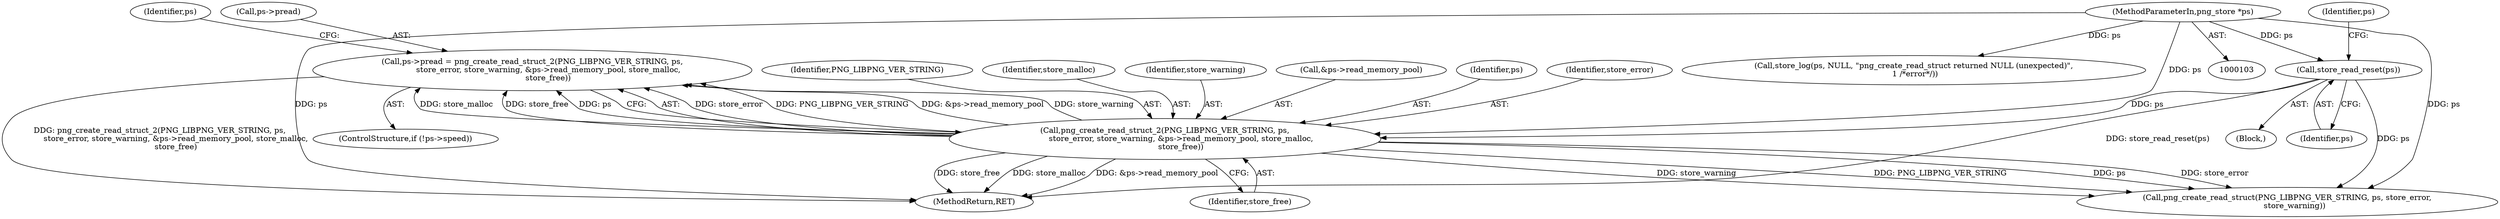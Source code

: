 digraph "0_Android_9d4853418ab2f754c2b63e091c29c5529b8b86ca_129@API" {
"1000137" [label="(Call,ps->pread = png_create_read_struct_2(PNG_LIBPNG_VER_STRING, ps,\n             store_error, store_warning, &ps->read_memory_pool, store_malloc,\n             store_free))"];
"1000141" [label="(Call,png_create_read_struct_2(PNG_LIBPNG_VER_STRING, ps,\n             store_error, store_warning, &ps->read_memory_pool, store_malloc,\n             store_free))"];
"1000130" [label="(Call,store_read_reset(ps))"];
"1000104" [label="(MethodParameterIn,png_store *ps)"];
"1000157" [label="(Call,png_create_read_struct(PNG_LIBPNG_VER_STRING, ps, store_error,\n      store_warning))"];
"1000141" [label="(Call,png_create_read_struct_2(PNG_LIBPNG_VER_STRING, ps,\n             store_error, store_warning, &ps->read_memory_pool, store_malloc,\n             store_free))"];
"1000142" [label="(Identifier,PNG_LIBPNG_VER_STRING)"];
"1000138" [label="(Call,ps->pread)"];
"1000108" [label="(Block,)"];
"1000155" [label="(Identifier,ps)"];
"1000135" [label="(Identifier,ps)"];
"1000176" [label="(Call,store_log(ps, NULL, \"png_create_read_struct returned NULL (unexpected)\",\n 1 /*error*/))"];
"1000150" [label="(Identifier,store_malloc)"];
"1000151" [label="(Identifier,store_free)"];
"1000131" [label="(Identifier,ps)"];
"1000145" [label="(Identifier,store_warning)"];
"1000104" [label="(MethodParameterIn,png_store *ps)"];
"1000132" [label="(ControlStructure,if (!ps->speed))"];
"1000241" [label="(MethodReturn,RET)"];
"1000137" [label="(Call,ps->pread = png_create_read_struct_2(PNG_LIBPNG_VER_STRING, ps,\n             store_error, store_warning, &ps->read_memory_pool, store_malloc,\n             store_free))"];
"1000146" [label="(Call,&ps->read_memory_pool)"];
"1000130" [label="(Call,store_read_reset(ps))"];
"1000143" [label="(Identifier,ps)"];
"1000144" [label="(Identifier,store_error)"];
"1000137" -> "1000132"  [label="AST: "];
"1000137" -> "1000141"  [label="CFG: "];
"1000138" -> "1000137"  [label="AST: "];
"1000141" -> "1000137"  [label="AST: "];
"1000155" -> "1000137"  [label="CFG: "];
"1000137" -> "1000241"  [label="DDG: png_create_read_struct_2(PNG_LIBPNG_VER_STRING, ps,\n             store_error, store_warning, &ps->read_memory_pool, store_malloc,\n             store_free)"];
"1000141" -> "1000137"  [label="DDG: store_error"];
"1000141" -> "1000137"  [label="DDG: PNG_LIBPNG_VER_STRING"];
"1000141" -> "1000137"  [label="DDG: &ps->read_memory_pool"];
"1000141" -> "1000137"  [label="DDG: store_warning"];
"1000141" -> "1000137"  [label="DDG: store_malloc"];
"1000141" -> "1000137"  [label="DDG: store_free"];
"1000141" -> "1000137"  [label="DDG: ps"];
"1000141" -> "1000151"  [label="CFG: "];
"1000142" -> "1000141"  [label="AST: "];
"1000143" -> "1000141"  [label="AST: "];
"1000144" -> "1000141"  [label="AST: "];
"1000145" -> "1000141"  [label="AST: "];
"1000146" -> "1000141"  [label="AST: "];
"1000150" -> "1000141"  [label="AST: "];
"1000151" -> "1000141"  [label="AST: "];
"1000141" -> "1000241"  [label="DDG: store_free"];
"1000141" -> "1000241"  [label="DDG: store_malloc"];
"1000141" -> "1000241"  [label="DDG: &ps->read_memory_pool"];
"1000130" -> "1000141"  [label="DDG: ps"];
"1000104" -> "1000141"  [label="DDG: ps"];
"1000141" -> "1000157"  [label="DDG: PNG_LIBPNG_VER_STRING"];
"1000141" -> "1000157"  [label="DDG: ps"];
"1000141" -> "1000157"  [label="DDG: store_error"];
"1000141" -> "1000157"  [label="DDG: store_warning"];
"1000130" -> "1000108"  [label="AST: "];
"1000130" -> "1000131"  [label="CFG: "];
"1000131" -> "1000130"  [label="AST: "];
"1000135" -> "1000130"  [label="CFG: "];
"1000130" -> "1000241"  [label="DDG: store_read_reset(ps)"];
"1000104" -> "1000130"  [label="DDG: ps"];
"1000130" -> "1000157"  [label="DDG: ps"];
"1000104" -> "1000103"  [label="AST: "];
"1000104" -> "1000241"  [label="DDG: ps"];
"1000104" -> "1000157"  [label="DDG: ps"];
"1000104" -> "1000176"  [label="DDG: ps"];
}
